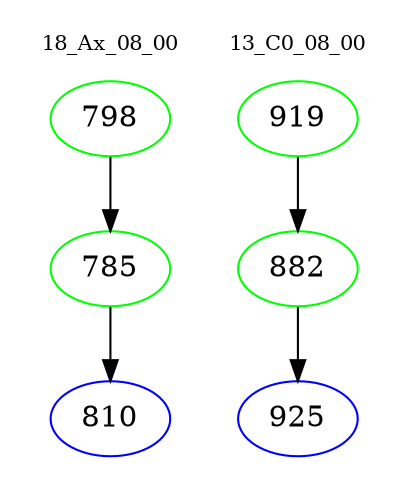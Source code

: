 digraph{
subgraph cluster_0 {
color = white
label = "18_Ax_08_00";
fontsize=10;
T0_798 [label="798", color="green"]
T0_798 -> T0_785 [color="black"]
T0_785 [label="785", color="green"]
T0_785 -> T0_810 [color="black"]
T0_810 [label="810", color="blue"]
}
subgraph cluster_1 {
color = white
label = "13_C0_08_00";
fontsize=10;
T1_919 [label="919", color="green"]
T1_919 -> T1_882 [color="black"]
T1_882 [label="882", color="green"]
T1_882 -> T1_925 [color="black"]
T1_925 [label="925", color="blue"]
}
}
